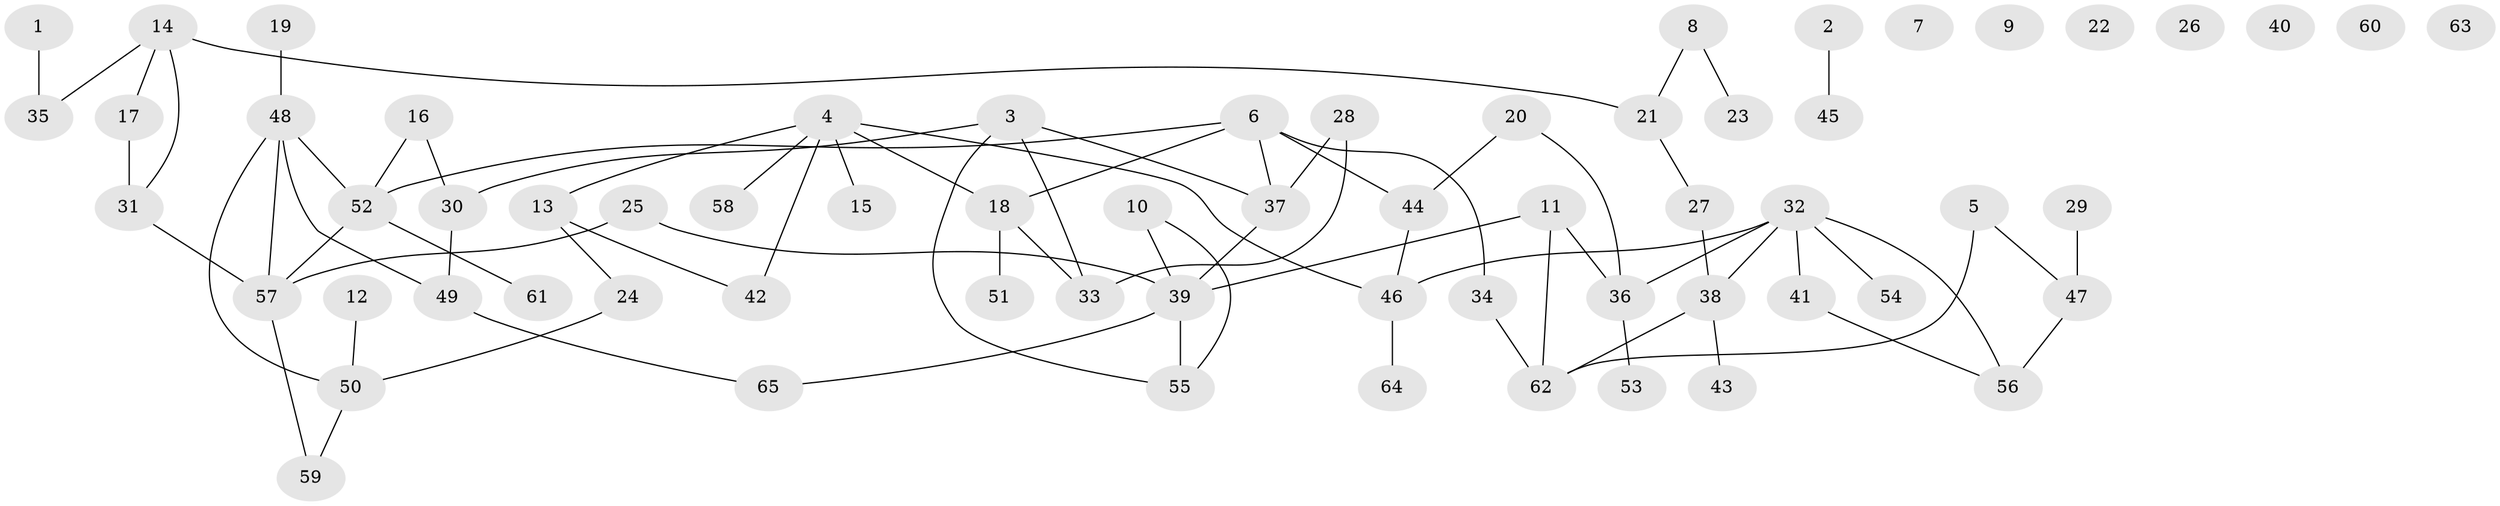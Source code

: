 // coarse degree distribution, {1: 0.20930232558139536, 0: 0.18604651162790697, 5: 0.11627906976744186, 2: 0.23255813953488372, 6: 0.023255813953488372, 3: 0.13953488372093023, 7: 0.046511627906976744, 4: 0.046511627906976744}
// Generated by graph-tools (version 1.1) at 2025/41/03/06/25 10:41:24]
// undirected, 65 vertices, 77 edges
graph export_dot {
graph [start="1"]
  node [color=gray90,style=filled];
  1;
  2;
  3;
  4;
  5;
  6;
  7;
  8;
  9;
  10;
  11;
  12;
  13;
  14;
  15;
  16;
  17;
  18;
  19;
  20;
  21;
  22;
  23;
  24;
  25;
  26;
  27;
  28;
  29;
  30;
  31;
  32;
  33;
  34;
  35;
  36;
  37;
  38;
  39;
  40;
  41;
  42;
  43;
  44;
  45;
  46;
  47;
  48;
  49;
  50;
  51;
  52;
  53;
  54;
  55;
  56;
  57;
  58;
  59;
  60;
  61;
  62;
  63;
  64;
  65;
  1 -- 35;
  2 -- 45;
  3 -- 30;
  3 -- 33;
  3 -- 37;
  3 -- 55;
  4 -- 13;
  4 -- 15;
  4 -- 18;
  4 -- 42;
  4 -- 46;
  4 -- 58;
  5 -- 47;
  5 -- 62;
  6 -- 18;
  6 -- 34;
  6 -- 37;
  6 -- 44;
  6 -- 52;
  8 -- 21;
  8 -- 23;
  10 -- 39;
  10 -- 55;
  11 -- 36;
  11 -- 39;
  11 -- 62;
  12 -- 50;
  13 -- 24;
  13 -- 42;
  14 -- 17;
  14 -- 21;
  14 -- 31;
  14 -- 35;
  16 -- 30;
  16 -- 52;
  17 -- 31;
  18 -- 33;
  18 -- 51;
  19 -- 48;
  20 -- 36;
  20 -- 44;
  21 -- 27;
  24 -- 50;
  25 -- 39;
  25 -- 57;
  27 -- 38;
  28 -- 33;
  28 -- 37;
  29 -- 47;
  30 -- 49;
  31 -- 57;
  32 -- 36;
  32 -- 38;
  32 -- 41;
  32 -- 46;
  32 -- 54;
  32 -- 56;
  34 -- 62;
  36 -- 53;
  37 -- 39;
  38 -- 43;
  38 -- 62;
  39 -- 55;
  39 -- 65;
  41 -- 56;
  44 -- 46;
  46 -- 64;
  47 -- 56;
  48 -- 49;
  48 -- 50;
  48 -- 52;
  48 -- 57;
  49 -- 65;
  50 -- 59;
  52 -- 57;
  52 -- 61;
  57 -- 59;
}

